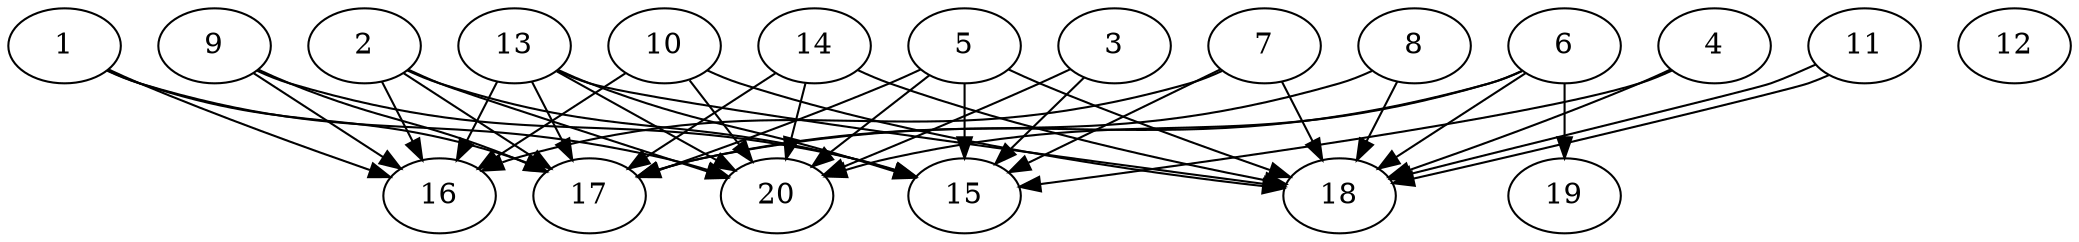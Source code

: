 // DAG automatically generated by daggen at Wed Jul 24 21:20:06 2019
// ./daggen --dot -n 20 --ccr 0.5 --fat 0.8 --regular 0.5 --density 0.8 --mindata 5242880 --maxdata 52428800 
digraph G {
  1 [size="17709056", alpha="0.07", expect_size="8854528"] 
  1 -> 16 [size ="8854528"]
  1 -> 17 [size ="8854528"]
  1 -> 20 [size ="8854528"]
  2 [size="57587712", alpha="0.02", expect_size="28793856"] 
  2 -> 15 [size ="28793856"]
  2 -> 16 [size ="28793856"]
  2 -> 17 [size ="28793856"]
  2 -> 20 [size ="28793856"]
  3 [size="76251136", alpha="0.19", expect_size="38125568"] 
  3 -> 15 [size ="38125568"]
  3 -> 20 [size ="38125568"]
  4 [size="41418752", alpha="0.13", expect_size="20709376"] 
  4 -> 15 [size ="20709376"]
  4 -> 18 [size ="20709376"]
  5 [size="93384704", alpha="0.02", expect_size="46692352"] 
  5 -> 15 [size ="46692352"]
  5 -> 17 [size ="46692352"]
  5 -> 18 [size ="46692352"]
  5 -> 20 [size ="46692352"]
  6 [size="12840960", alpha="0.15", expect_size="6420480"] 
  6 -> 17 [size ="6420480"]
  6 -> 18 [size ="6420480"]
  6 -> 19 [size ="6420480"]
  6 -> 20 [size ="6420480"]
  7 [size="90179584", alpha="0.16", expect_size="45089792"] 
  7 -> 15 [size ="45089792"]
  7 -> 16 [size ="45089792"]
  7 -> 18 [size ="45089792"]
  8 [size="73893888", alpha="0.01", expect_size="36946944"] 
  8 -> 17 [size ="36946944"]
  8 -> 18 [size ="36946944"]
  9 [size="71460864", alpha="0.02", expect_size="35730432"] 
  9 -> 15 [size ="35730432"]
  9 -> 16 [size ="35730432"]
  9 -> 17 [size ="35730432"]
  10 [size="28487680", alpha="0.00", expect_size="14243840"] 
  10 -> 16 [size ="14243840"]
  10 -> 18 [size ="14243840"]
  10 -> 20 [size ="14243840"]
  11 [size="54601728", alpha="0.15", expect_size="27300864"] 
  11 -> 18 [size ="27300864"]
  11 -> 18 [size ="27300864"]
  12 [size="85415936", alpha="0.09", expect_size="42707968"] 
  13 [size="93423616", alpha="0.11", expect_size="46711808"] 
  13 -> 15 [size ="46711808"]
  13 -> 16 [size ="46711808"]
  13 -> 17 [size ="46711808"]
  13 -> 18 [size ="46711808"]
  13 -> 20 [size ="46711808"]
  14 [size="89737216", alpha="0.19", expect_size="44868608"] 
  14 -> 17 [size ="44868608"]
  14 -> 18 [size ="44868608"]
  14 -> 20 [size ="44868608"]
  15 [size="57069568", alpha="0.04", expect_size="28534784"] 
  16 [size="68687872", alpha="0.17", expect_size="34343936"] 
  17 [size="45359104", alpha="0.16", expect_size="22679552"] 
  18 [size="26468352", alpha="0.06", expect_size="13234176"] 
  19 [size="32417792", alpha="0.18", expect_size="16208896"] 
  20 [size="42274816", alpha="0.04", expect_size="21137408"] 
}
